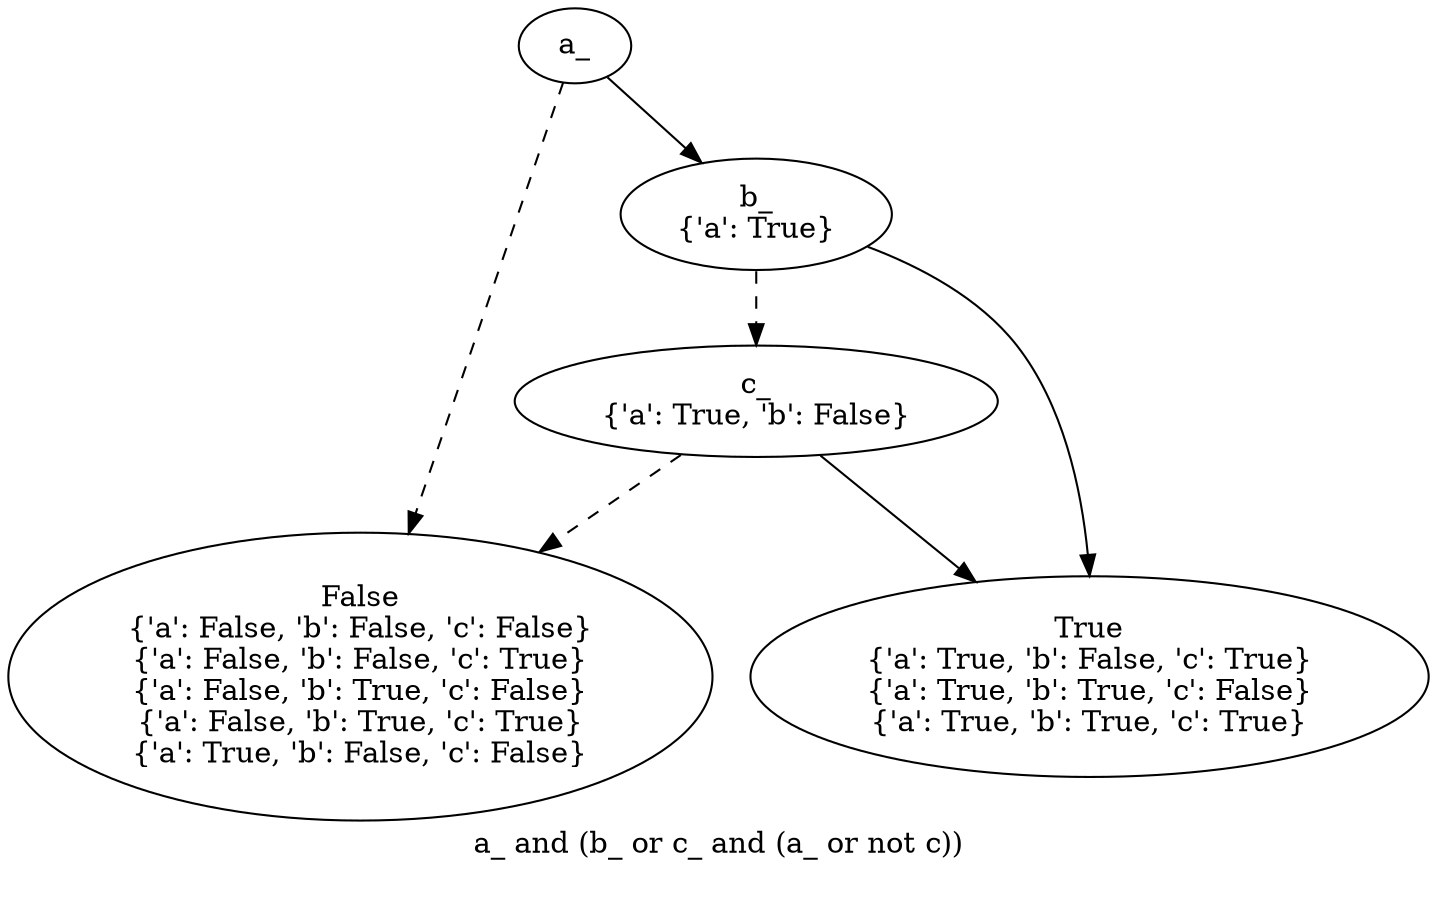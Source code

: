 digraph{
label="a_ and (b_ or c_ and (a_ or not c))\n\n"
2643642590560[label=a_]2643642591712[label="False
{'a': False, 'b': False, 'c': False}
{'a': False, 'b': False, 'c': True}
{'a': False, 'b': True, 'c': False}
{'a': False, 'b': True, 'c': True}
{'a': True, 'b': False, 'c': False}"]
2643642590560 -> 2643642591712[style=dashed label="" fontcolor = gray]
2643642591616[label="b_
{'a': True}"]
2643642590560 -> 2643642591616 [label="" fontcolor = gray]
2643642590032[label="c_
{'a': True, 'b': False}"]
2643642591616 -> 2643642590032[style=dashed label="" fontcolor = gray]
2643642591712[label="False
{'a': False, 'b': False, 'c': False}
{'a': False, 'b': False, 'c': True}
{'a': False, 'b': True, 'c': False}
{'a': False, 'b': True, 'c': True}
{'a': True, 'b': False, 'c': False}"]
2643642590032 -> 2643642591712[style=dashed label="" fontcolor = gray]
2643642592864[label="True
{'a': True, 'b': False, 'c': True}
{'a': True, 'b': True, 'c': False}
{'a': True, 'b': True, 'c': True}"]
2643642590032 -> 2643642592864 [label="" fontcolor = gray]
2643642592864[label="True
{'a': True, 'b': False, 'c': True}
{'a': True, 'b': True, 'c': False}
{'a': True, 'b': True, 'c': True}"]
2643642591616 -> 2643642592864 [label="" fontcolor = gray]
}